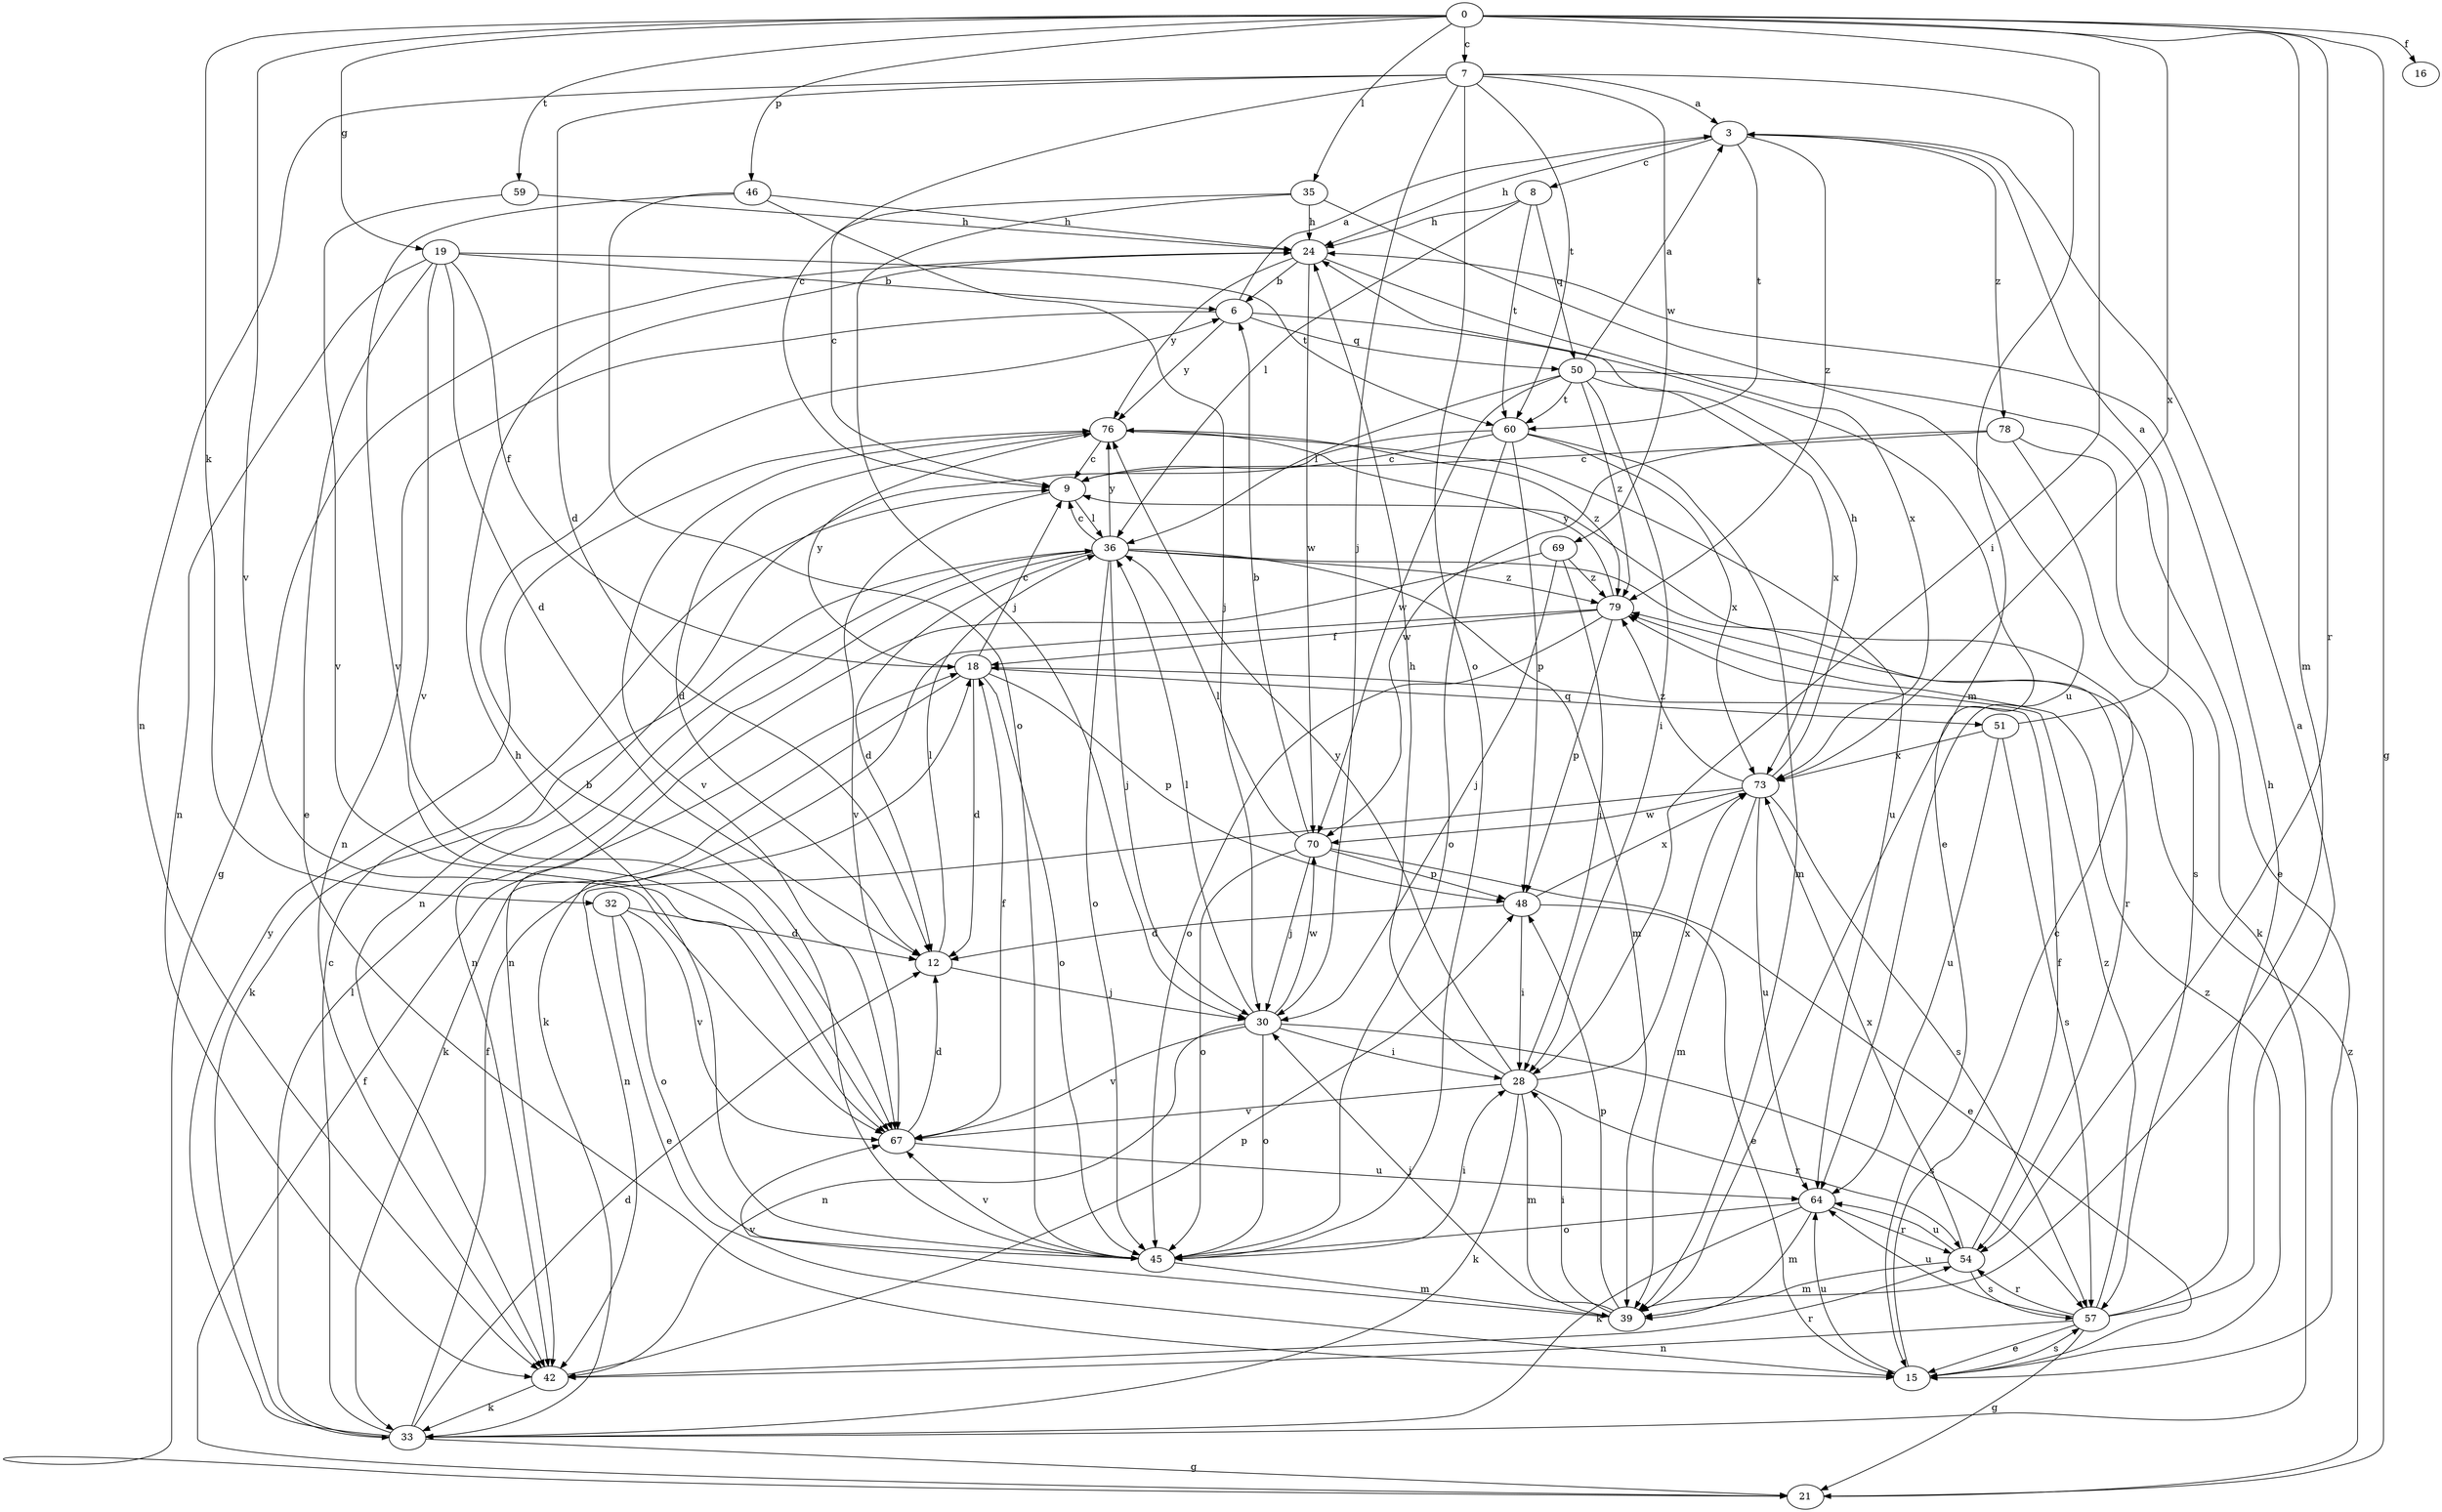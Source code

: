 strict digraph  {
0;
3;
6;
7;
8;
9;
12;
15;
16;
18;
19;
21;
24;
28;
30;
32;
33;
35;
36;
39;
42;
45;
46;
48;
50;
51;
54;
57;
59;
60;
64;
67;
69;
70;
73;
76;
78;
79;
0 -> 7  [label=c];
0 -> 16  [label=f];
0 -> 19  [label=g];
0 -> 21  [label=g];
0 -> 28  [label=i];
0 -> 32  [label=k];
0 -> 35  [label=l];
0 -> 39  [label=m];
0 -> 46  [label=p];
0 -> 54  [label=r];
0 -> 59  [label=t];
0 -> 67  [label=v];
0 -> 73  [label=x];
3 -> 8  [label=c];
3 -> 24  [label=h];
3 -> 60  [label=t];
3 -> 78  [label=z];
3 -> 79  [label=z];
6 -> 3  [label=a];
6 -> 15  [label=e];
6 -> 42  [label=n];
6 -> 50  [label=q];
6 -> 76  [label=y];
7 -> 3  [label=a];
7 -> 9  [label=c];
7 -> 12  [label=d];
7 -> 30  [label=j];
7 -> 39  [label=m];
7 -> 42  [label=n];
7 -> 45  [label=o];
7 -> 60  [label=t];
7 -> 69  [label=w];
8 -> 24  [label=h];
8 -> 36  [label=l];
8 -> 50  [label=q];
8 -> 60  [label=t];
9 -> 36  [label=l];
9 -> 67  [label=v];
12 -> 30  [label=j];
12 -> 36  [label=l];
15 -> 9  [label=c];
15 -> 57  [label=s];
15 -> 64  [label=u];
15 -> 79  [label=z];
18 -> 9  [label=c];
18 -> 12  [label=d];
18 -> 33  [label=k];
18 -> 45  [label=o];
18 -> 48  [label=p];
18 -> 51  [label=q];
18 -> 76  [label=y];
19 -> 6  [label=b];
19 -> 12  [label=d];
19 -> 15  [label=e];
19 -> 18  [label=f];
19 -> 42  [label=n];
19 -> 60  [label=t];
19 -> 67  [label=v];
21 -> 18  [label=f];
21 -> 79  [label=z];
24 -> 6  [label=b];
24 -> 21  [label=g];
24 -> 70  [label=w];
24 -> 73  [label=x];
24 -> 76  [label=y];
28 -> 24  [label=h];
28 -> 33  [label=k];
28 -> 39  [label=m];
28 -> 54  [label=r];
28 -> 67  [label=v];
28 -> 73  [label=x];
28 -> 76  [label=y];
30 -> 28  [label=i];
30 -> 36  [label=l];
30 -> 42  [label=n];
30 -> 45  [label=o];
30 -> 57  [label=s];
30 -> 67  [label=v];
30 -> 70  [label=w];
32 -> 12  [label=d];
32 -> 15  [label=e];
32 -> 45  [label=o];
32 -> 67  [label=v];
33 -> 9  [label=c];
33 -> 12  [label=d];
33 -> 18  [label=f];
33 -> 21  [label=g];
33 -> 36  [label=l];
33 -> 76  [label=y];
35 -> 9  [label=c];
35 -> 24  [label=h];
35 -> 30  [label=j];
35 -> 64  [label=u];
36 -> 9  [label=c];
36 -> 12  [label=d];
36 -> 30  [label=j];
36 -> 33  [label=k];
36 -> 39  [label=m];
36 -> 42  [label=n];
36 -> 45  [label=o];
36 -> 54  [label=r];
36 -> 76  [label=y];
36 -> 79  [label=z];
39 -> 28  [label=i];
39 -> 30  [label=j];
39 -> 48  [label=p];
39 -> 67  [label=v];
42 -> 33  [label=k];
42 -> 48  [label=p];
42 -> 54  [label=r];
45 -> 6  [label=b];
45 -> 24  [label=h];
45 -> 28  [label=i];
45 -> 39  [label=m];
45 -> 67  [label=v];
46 -> 24  [label=h];
46 -> 30  [label=j];
46 -> 45  [label=o];
46 -> 67  [label=v];
48 -> 12  [label=d];
48 -> 15  [label=e];
48 -> 28  [label=i];
48 -> 73  [label=x];
50 -> 3  [label=a];
50 -> 15  [label=e];
50 -> 28  [label=i];
50 -> 36  [label=l];
50 -> 60  [label=t];
50 -> 70  [label=w];
50 -> 73  [label=x];
50 -> 79  [label=z];
51 -> 3  [label=a];
51 -> 57  [label=s];
51 -> 64  [label=u];
51 -> 73  [label=x];
54 -> 18  [label=f];
54 -> 39  [label=m];
54 -> 57  [label=s];
54 -> 64  [label=u];
54 -> 73  [label=x];
57 -> 3  [label=a];
57 -> 15  [label=e];
57 -> 21  [label=g];
57 -> 24  [label=h];
57 -> 42  [label=n];
57 -> 54  [label=r];
57 -> 64  [label=u];
57 -> 79  [label=z];
59 -> 24  [label=h];
59 -> 67  [label=v];
60 -> 9  [label=c];
60 -> 39  [label=m];
60 -> 42  [label=n];
60 -> 45  [label=o];
60 -> 48  [label=p];
60 -> 73  [label=x];
64 -> 33  [label=k];
64 -> 39  [label=m];
64 -> 45  [label=o];
64 -> 54  [label=r];
67 -> 12  [label=d];
67 -> 18  [label=f];
67 -> 64  [label=u];
69 -> 28  [label=i];
69 -> 30  [label=j];
69 -> 42  [label=n];
69 -> 79  [label=z];
70 -> 6  [label=b];
70 -> 15  [label=e];
70 -> 30  [label=j];
70 -> 36  [label=l];
70 -> 45  [label=o];
70 -> 48  [label=p];
73 -> 24  [label=h];
73 -> 39  [label=m];
73 -> 42  [label=n];
73 -> 57  [label=s];
73 -> 64  [label=u];
73 -> 70  [label=w];
73 -> 79  [label=z];
76 -> 9  [label=c];
76 -> 12  [label=d];
76 -> 64  [label=u];
76 -> 67  [label=v];
76 -> 79  [label=z];
78 -> 9  [label=c];
78 -> 33  [label=k];
78 -> 57  [label=s];
78 -> 70  [label=w];
79 -> 18  [label=f];
79 -> 33  [label=k];
79 -> 45  [label=o];
79 -> 48  [label=p];
79 -> 76  [label=y];
}
